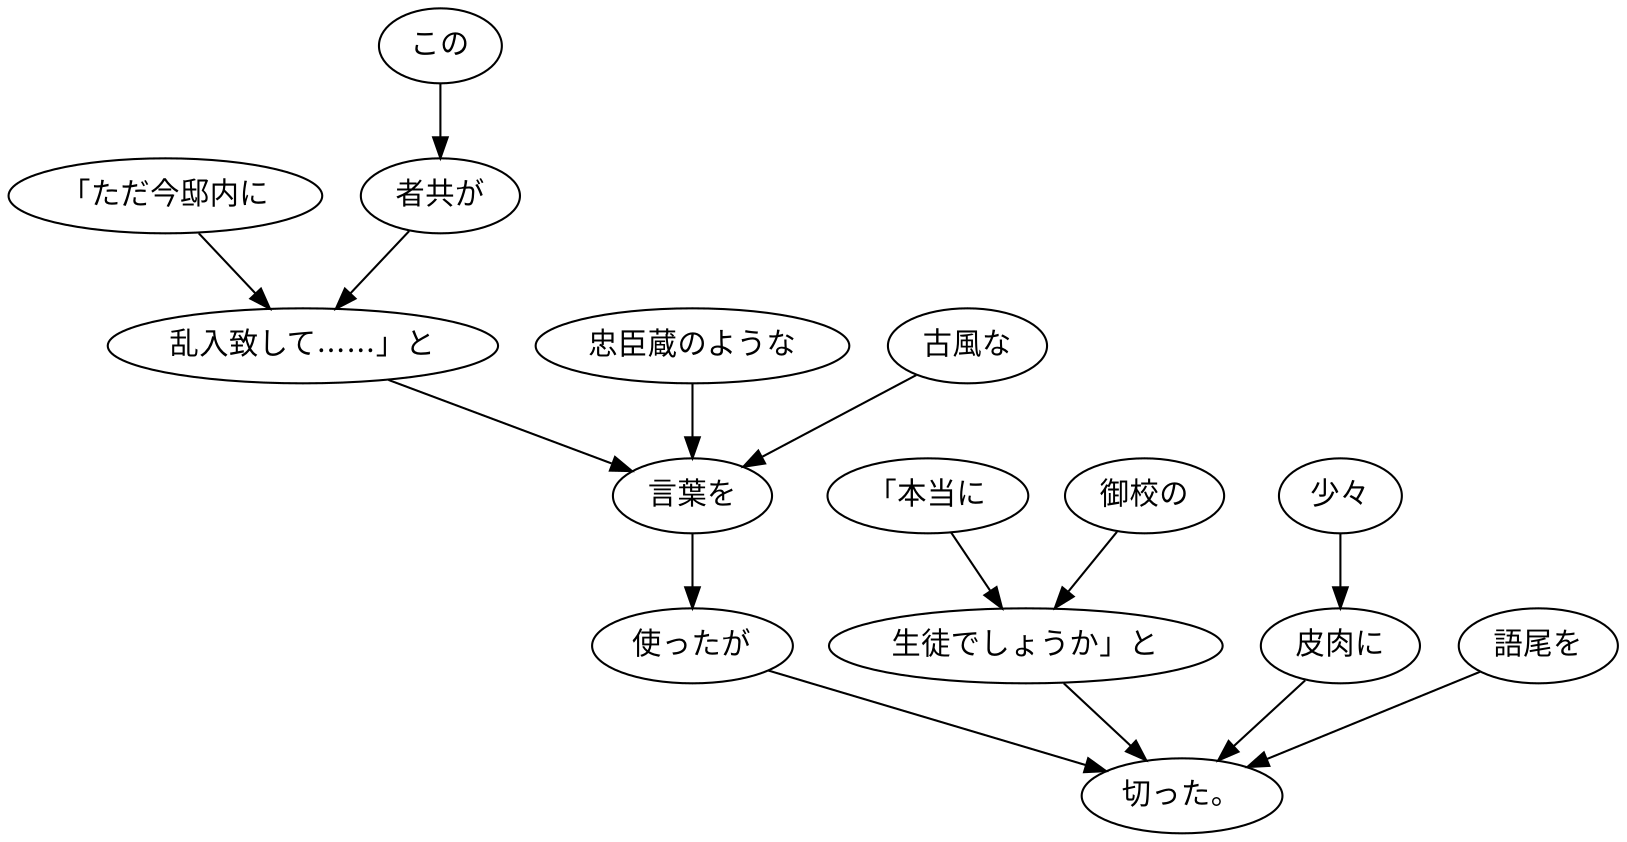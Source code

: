 digraph graph5180 {
	node0 [label="「ただ今邸内に"];
	node1 [label="この"];
	node2 [label="者共が"];
	node3 [label="乱入致して……」と"];
	node4 [label="忠臣蔵のような"];
	node5 [label="古風な"];
	node6 [label="言葉を"];
	node7 [label="使ったが"];
	node8 [label="「本当に"];
	node9 [label="御校の"];
	node10 [label="生徒でしょうか」と"];
	node11 [label="少々"];
	node12 [label="皮肉に"];
	node13 [label="語尾を"];
	node14 [label="切った。"];
	node0 -> node3;
	node1 -> node2;
	node2 -> node3;
	node3 -> node6;
	node4 -> node6;
	node5 -> node6;
	node6 -> node7;
	node7 -> node14;
	node8 -> node10;
	node9 -> node10;
	node10 -> node14;
	node11 -> node12;
	node12 -> node14;
	node13 -> node14;
}
